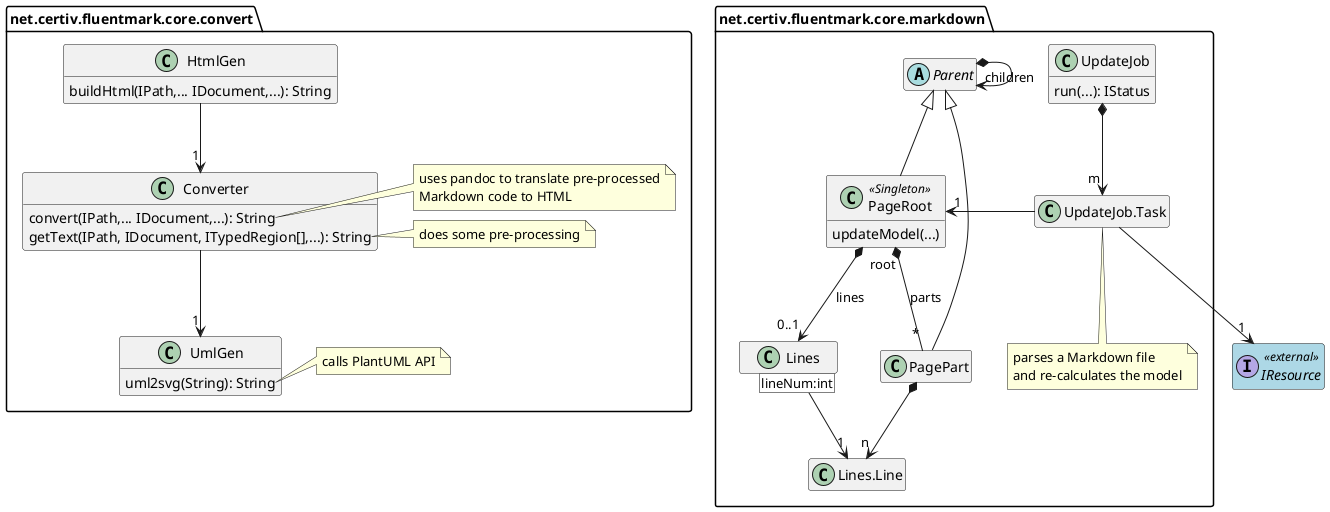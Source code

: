 @startuml

set separator none
hide empty members

!define EXTERNAL <<external>> #lightblue

interface IResource EXTERNAL

'component net.certiv.fluentmark.core as core #lightgray {

    package net.certiv.fluentmark.core.convert #FFFFFF {
        class HtmlGen {
            buildHtml(IPath,... IDocument,...): String
        }
        class Converter {
            convert(IPath,... IDocument,...): String
            getText(IPath, IDocument, ITypedRegion[],...): String
        }
        note right of Converter::convert
            uses pandoc to translate pre-processed
            Markdown code to HTML
        end note
        note right of Converter::getText
            does some pre-processing
        end note
        class UmlGen {
            uml2svg(String): String
        }
        note right of UmlGen::uml2svg
            calls PlantUML API
        end note
        'class DotGen
    }
    package net.certiv.fluentmark.core.markdown #FFFFFF {
        class PageRoot <<Singleton>> {
            updateModel(...)
        }
        class PagePart
        class Lines
        class "Lines.Line" as Line
        abstract class Parent
        class UpdateJob {
            run(...): IStatus
        }
        class "UpdateJob.Task" as Task
        note bottom of Task
            parses a Markdown file
            and re-calculates the model
        end note
    }
    
'}

Converter --> "1" UmlGen
HtmlGen --> "1" Converter 
'Converter --> "1" DotGen

PageRoot -u-|> Parent
PagePart -u-|> Parent
PageRoot "root" *-d- "*" PagePart : parts
PageRoot *-d-> "0..1" Lines : lines
PagePart *--> "n" Line
Lines [lineNum:int] --> "1" Line
UpdateJob *--> "m" Task
Task -> "1" PageRoot
Parent *--> "children" Parent
Task -d-> "1" IResource

@enduml
